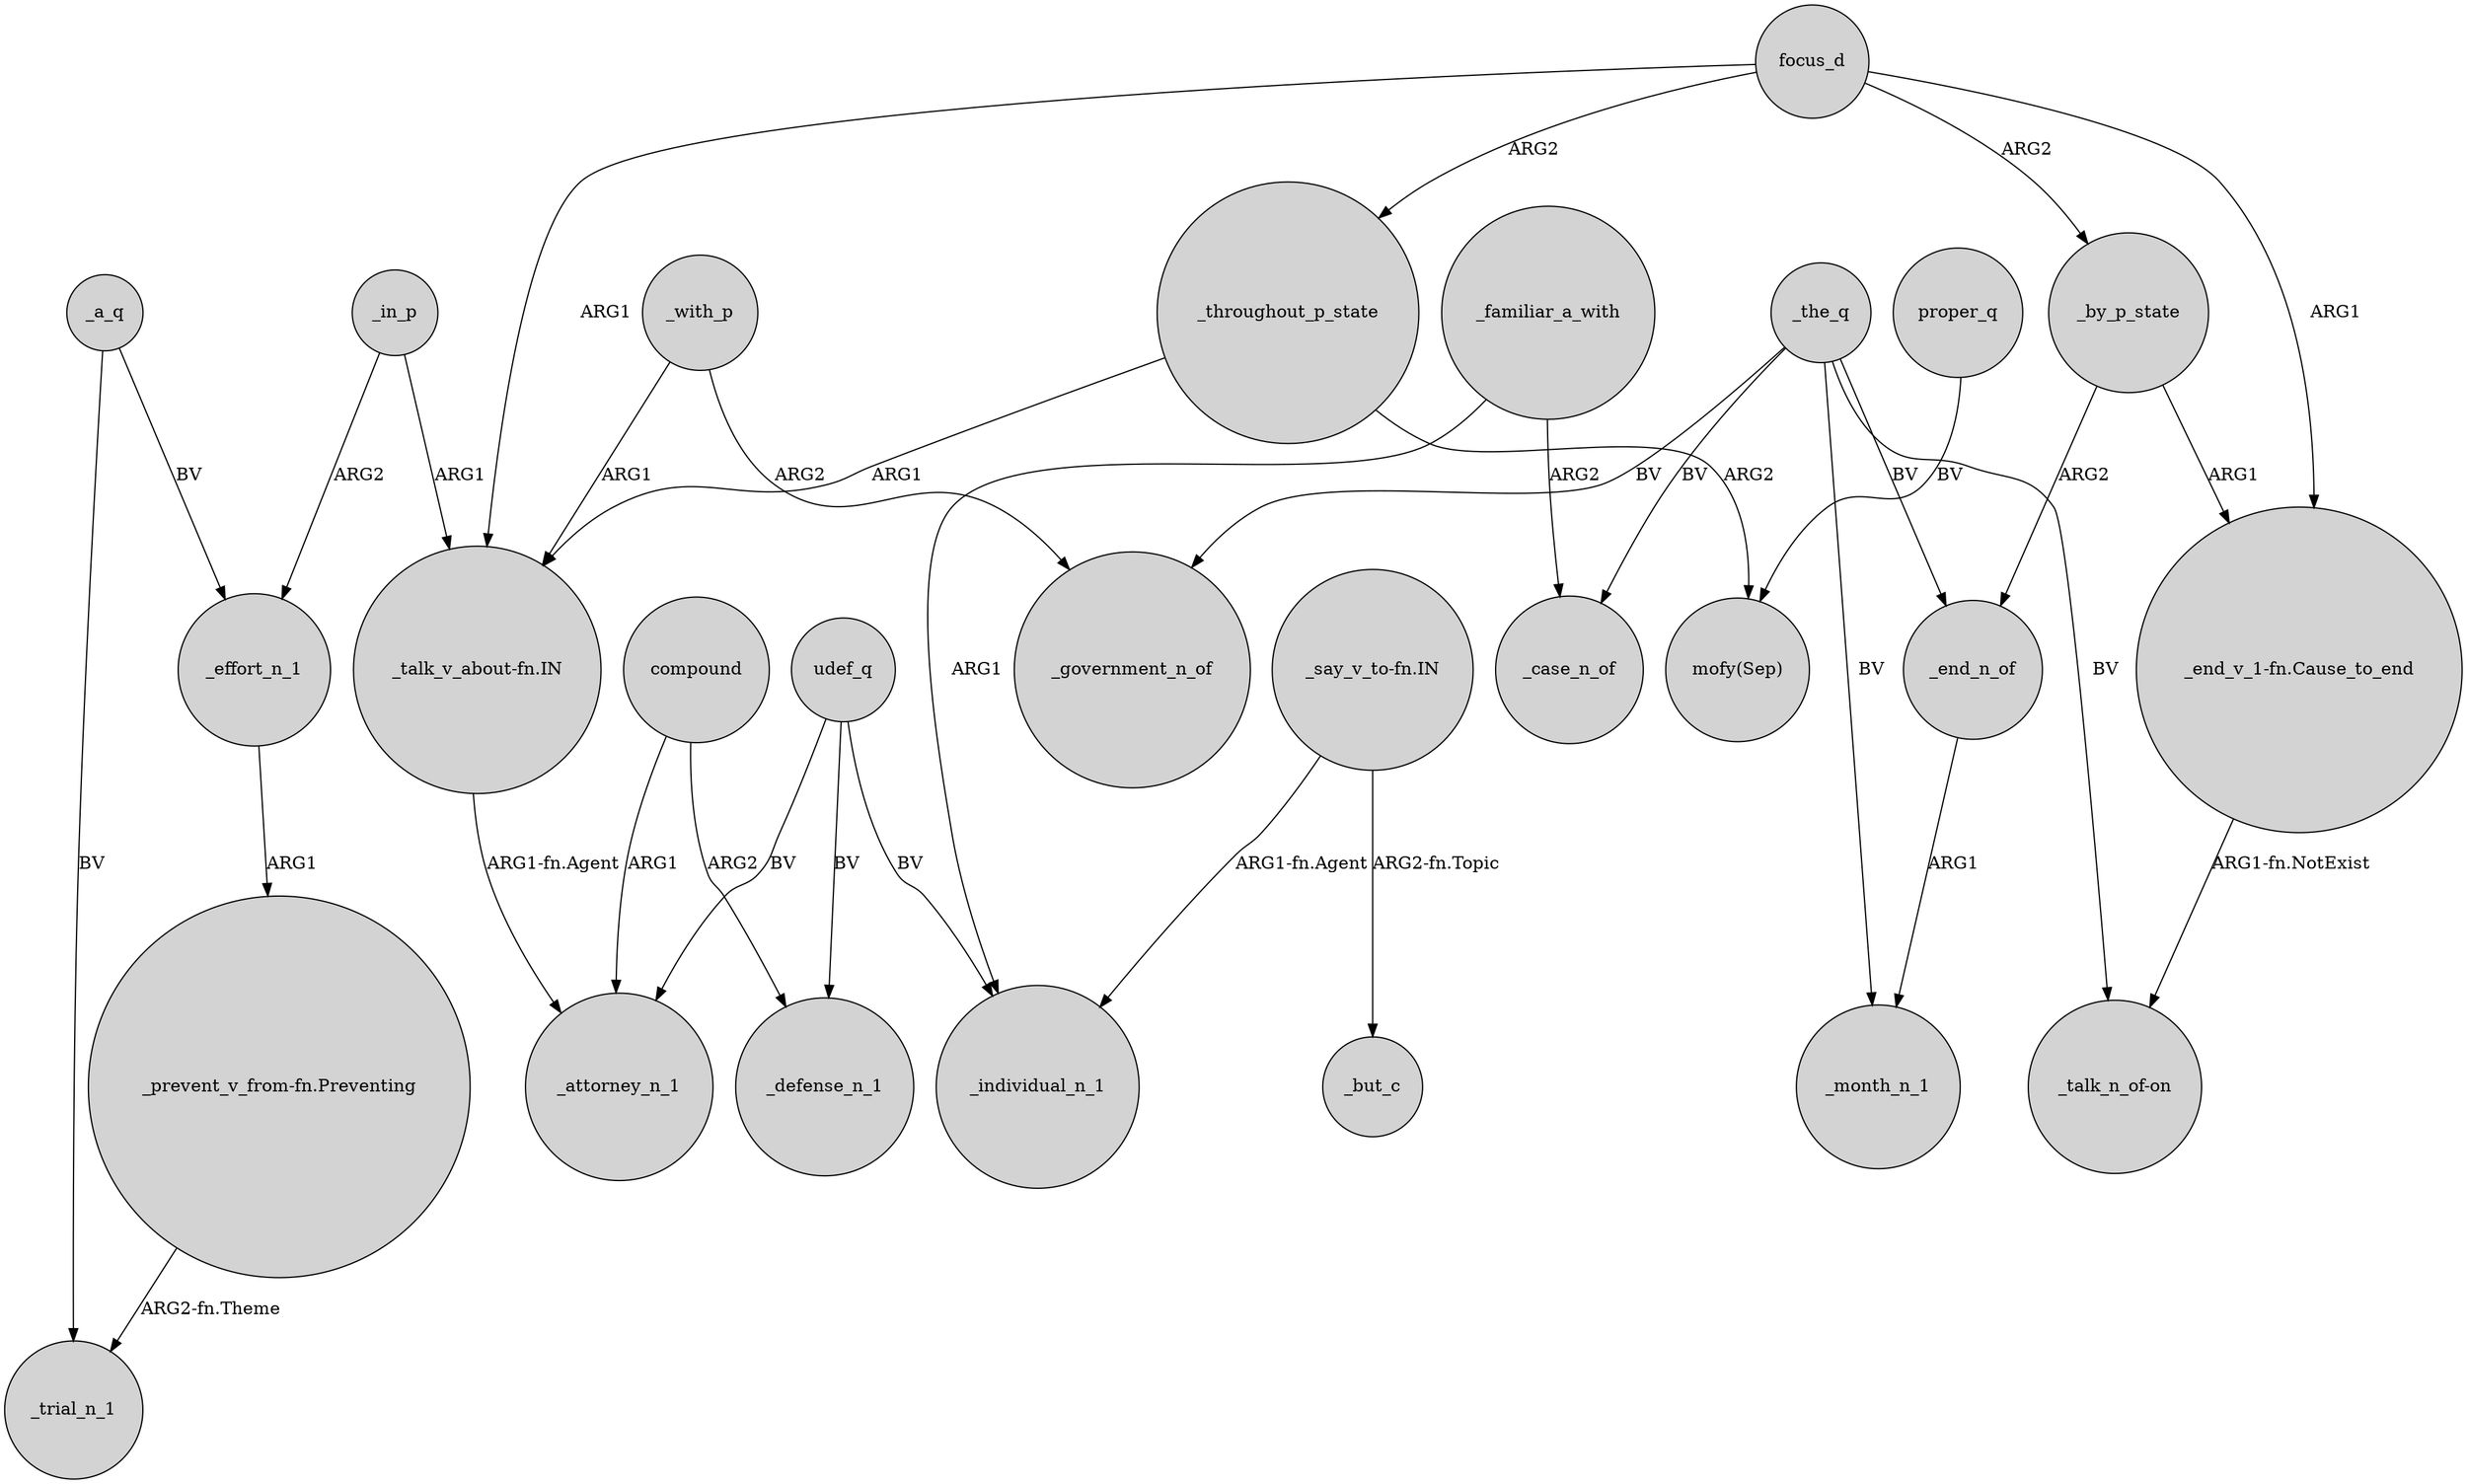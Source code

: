 digraph {
	node [shape=circle style=filled]
	_a_q -> _trial_n_1 [label=BV]
	focus_d -> _by_p_state [label=ARG2]
	_throughout_p_state -> "mofy(Sep)" [label=ARG2]
	_in_p -> _effort_n_1 [label=ARG2]
	_the_q -> _end_n_of [label=BV]
	_the_q -> _case_n_of [label=BV]
	_by_p_state -> "_end_v_1-fn.Cause_to_end" [label=ARG1]
	"_end_v_1-fn.Cause_to_end" -> "_talk_n_of-on" [label="ARG1-fn.NotExist"]
	"_say_v_to-fn.IN" -> _individual_n_1 [label="ARG1-fn.Agent"]
	proper_q -> "mofy(Sep)" [label=BV]
	compound -> _defense_n_1 [label=ARG2]
	_familiar_a_with -> _individual_n_1 [label=ARG1]
	focus_d -> _throughout_p_state [label=ARG2]
	udef_q -> _individual_n_1 [label=BV]
	focus_d -> "_talk_v_about-fn.IN" [label=ARG1]
	_effort_n_1 -> "_prevent_v_from-fn.Preventing" [label=ARG1]
	"_say_v_to-fn.IN" -> _but_c [label="ARG2-fn.Topic"]
	_the_q -> "_talk_n_of-on" [label=BV]
	_the_q -> _month_n_1 [label=BV]
	udef_q -> _attorney_n_1 [label=BV]
	_throughout_p_state -> "_talk_v_about-fn.IN" [label=ARG1]
	udef_q -> _defense_n_1 [label=BV]
	_a_q -> _effort_n_1 [label=BV]
	"_talk_v_about-fn.IN" -> _attorney_n_1 [label="ARG1-fn.Agent"]
	compound -> _attorney_n_1 [label=ARG1]
	_the_q -> _government_n_of [label=BV]
	"_prevent_v_from-fn.Preventing" -> _trial_n_1 [label="ARG2-fn.Theme"]
	_by_p_state -> _end_n_of [label=ARG2]
	_end_n_of -> _month_n_1 [label=ARG1]
	_with_p -> _government_n_of [label=ARG2]
	focus_d -> "_end_v_1-fn.Cause_to_end" [label=ARG1]
	_familiar_a_with -> _case_n_of [label=ARG2]
	_with_p -> "_talk_v_about-fn.IN" [label=ARG1]
	_in_p -> "_talk_v_about-fn.IN" [label=ARG1]
}
